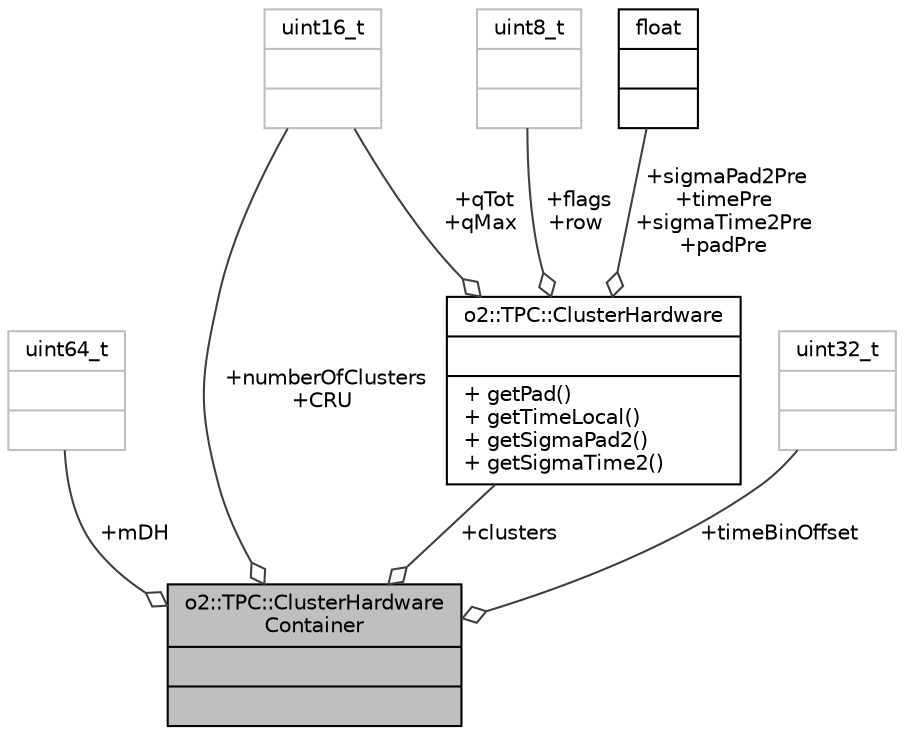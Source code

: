 digraph "o2::TPC::ClusterHardwareContainer"
{
 // INTERACTIVE_SVG=YES
  bgcolor="transparent";
  edge [fontname="Helvetica",fontsize="10",labelfontname="Helvetica",labelfontsize="10"];
  node [fontname="Helvetica",fontsize="10",shape=record];
  Node1 [label="{o2::TPC::ClusterHardware\lContainer\n||}",height=0.2,width=0.4,color="black", fillcolor="grey75", style="filled" fontcolor="black"];
  Node2 -> Node1 [color="grey25",fontsize="10",style="solid",label=" +mDH" ,arrowhead="odiamond",fontname="Helvetica"];
  Node2 [label="{uint64_t\n||}",height=0.2,width=0.4,color="grey75"];
  Node3 -> Node1 [color="grey25",fontsize="10",style="solid",label=" +numberOfClusters\n+CRU" ,arrowhead="odiamond",fontname="Helvetica"];
  Node3 [label="{uint16_t\n||}",height=0.2,width=0.4,color="grey75"];
  Node4 -> Node1 [color="grey25",fontsize="10",style="solid",label=" +timeBinOffset" ,arrowhead="odiamond",fontname="Helvetica"];
  Node4 [label="{uint32_t\n||}",height=0.2,width=0.4,color="grey75"];
  Node5 -> Node1 [color="grey25",fontsize="10",style="solid",label=" +clusters" ,arrowhead="odiamond",fontname="Helvetica"];
  Node5 [label="{o2::TPC::ClusterHardware\n||+ getPad()\l+ getTimeLocal()\l+ getSigmaPad2()\l+ getSigmaTime2()\l}",height=0.2,width=0.4,color="black",URL="$db/d62/structo2_1_1TPC_1_1ClusterHardware.html"];
  Node3 -> Node5 [color="grey25",fontsize="10",style="solid",label=" +qTot\n+qMax" ,arrowhead="odiamond",fontname="Helvetica"];
  Node6 -> Node5 [color="grey25",fontsize="10",style="solid",label=" +flags\n+row" ,arrowhead="odiamond",fontname="Helvetica"];
  Node6 [label="{uint8_t\n||}",height=0.2,width=0.4,color="grey75"];
  Node7 -> Node5 [color="grey25",fontsize="10",style="solid",label=" +sigmaPad2Pre\n+timePre\n+sigmaTime2Pre\n+padPre" ,arrowhead="odiamond",fontname="Helvetica"];
  Node7 [label="{float\n||}",height=0.2,width=0.4,color="black",URL="$d4/dc3/classfloat.html"];
}
